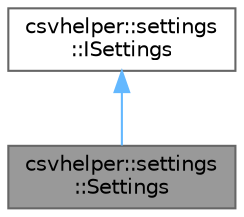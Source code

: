 digraph "csvhelper::settings::Settings"
{
 // LATEX_PDF_SIZE
  bgcolor="transparent";
  edge [fontname=Helvetica,fontsize=10,labelfontname=Helvetica,labelfontsize=10];
  node [fontname=Helvetica,fontsize=10,shape=box,height=0.2,width=0.4];
  Node1 [id="Node000001",label="csvhelper::settings\l::Settings",height=0.2,width=0.4,color="gray40", fillcolor="grey60", style="filled", fontcolor="black",tooltip=" "];
  Node2 -> Node1 [id="edge1_Node000001_Node000002",dir="back",color="steelblue1",style="solid",tooltip=" "];
  Node2 [id="Node000002",label="csvhelper::settings\l::ISettings",height=0.2,width=0.4,color="gray40", fillcolor="white", style="filled",URL="$classcsvhelper_1_1settings_1_1_i_settings.html",tooltip="Interface for Settings class."];
}
